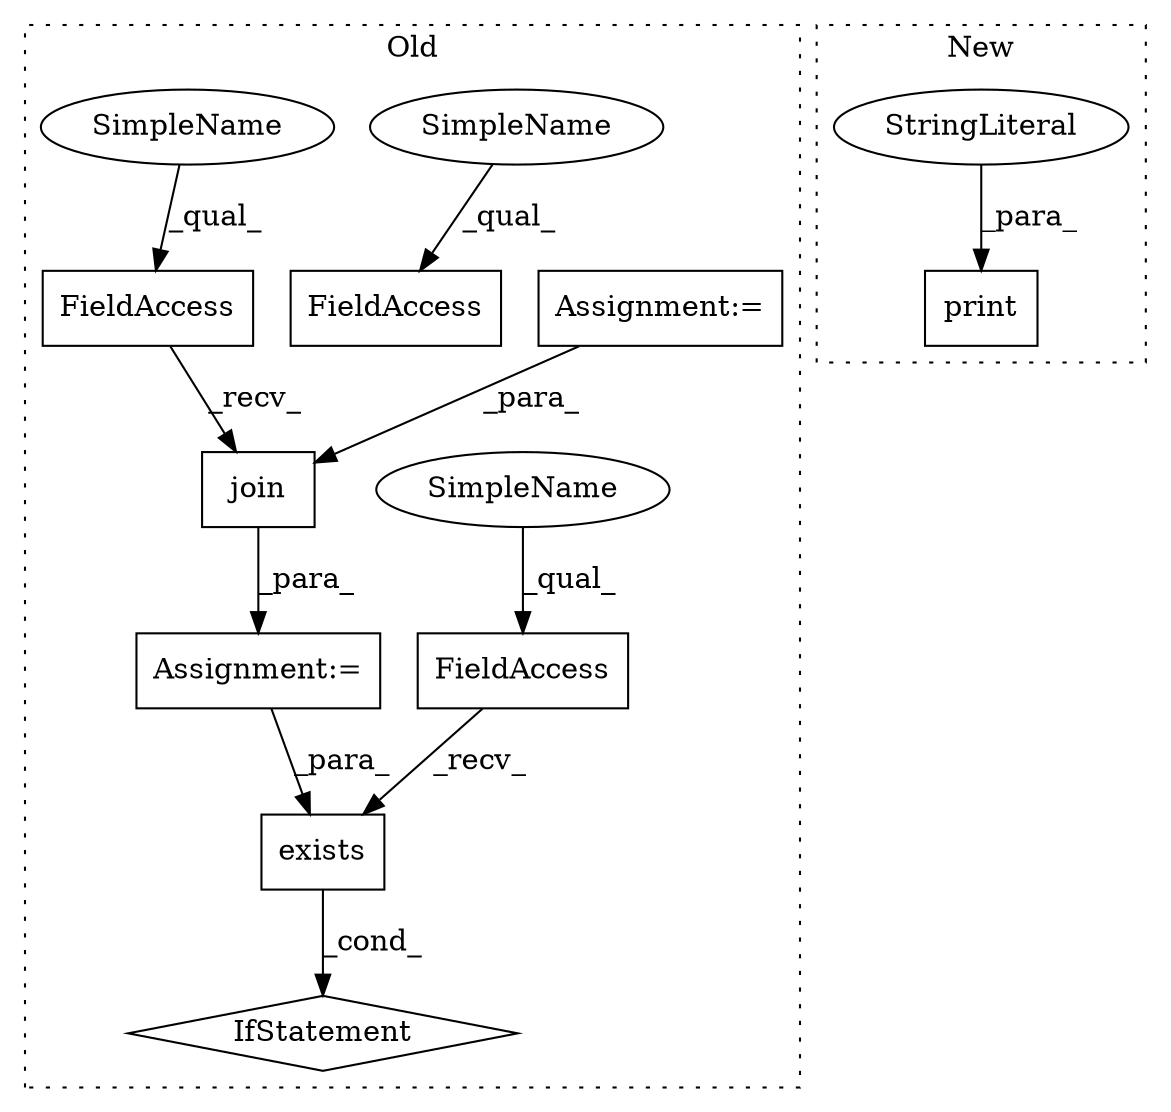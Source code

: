 digraph G {
subgraph cluster0 {
1 [label="exists" a="32" s="1104,1118" l="7,1" shape="box"];
3 [label="IfStatement" a="25" s="1091,1119" l="4,2" shape="diamond"];
4 [label="FieldAccess" a="22" s="1096" l="7" shape="box"];
6 [label="FieldAccess" a="22" s="938" l="7" shape="box"];
7 [label="FieldAccess" a="22" s="1003" l="7" shape="box"];
8 [label="Assignment:=" a="7" s="1002" l="1" shape="box"];
9 [label="join" a="32" s="1011,1084" l="5,1" shape="box"];
10 [label="Assignment:=" a="7" s="937" l="1" shape="box"];
11 [label="SimpleName" a="42" s="938" l="2" shape="ellipse"];
12 [label="SimpleName" a="42" s="1096" l="2" shape="ellipse"];
13 [label="SimpleName" a="42" s="1003" l="2" shape="ellipse"];
label = "Old";
style="dotted";
}
subgraph cluster1 {
2 [label="print" a="32" s="1190,1226" l="6,1" shape="box"];
5 [label="StringLiteral" a="45" s="1196" l="30" shape="ellipse"];
label = "New";
style="dotted";
}
1 -> 3 [label="_cond_"];
4 -> 1 [label="_recv_"];
5 -> 2 [label="_para_"];
7 -> 9 [label="_recv_"];
8 -> 1 [label="_para_"];
9 -> 8 [label="_para_"];
10 -> 9 [label="_para_"];
11 -> 6 [label="_qual_"];
12 -> 4 [label="_qual_"];
13 -> 7 [label="_qual_"];
}